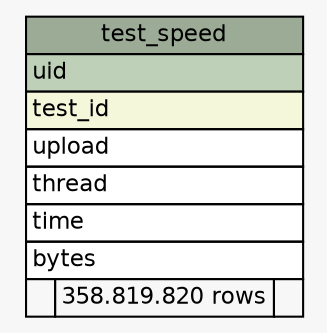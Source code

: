 // dot 2.38.0 on Windows 8 6.2
// SchemaSpy rev 590
digraph "test_speed" {
  graph [
    rankdir="RL"
    bgcolor="#f7f7f7"
    nodesep="0.18"
    ranksep="0.46"
    fontname="Helvetica"
    fontsize="11"
  ];
  node [
    fontname="Helvetica"
    fontsize="11"
    shape="plaintext"
  ];
  edge [
    arrowsize="0.8"
  ];
  "test_speed" [
    label=<
    <TABLE BORDER="0" CELLBORDER="1" CELLSPACING="0" BGCOLOR="#ffffff">
      <TR><TD COLSPAN="3" BGCOLOR="#9bab96" ALIGN="CENTER">test_speed</TD></TR>
      <TR><TD PORT="uid" COLSPAN="3" BGCOLOR="#bed1b8" ALIGN="LEFT">uid</TD></TR>
      <TR><TD PORT="test_id" COLSPAN="3" BGCOLOR="#f4f7da" ALIGN="LEFT">test_id</TD></TR>
      <TR><TD PORT="upload" COLSPAN="3" ALIGN="LEFT">upload</TD></TR>
      <TR><TD PORT="thread" COLSPAN="3" ALIGN="LEFT">thread</TD></TR>
      <TR><TD PORT="time" COLSPAN="3" ALIGN="LEFT">time</TD></TR>
      <TR><TD PORT="bytes" COLSPAN="3" ALIGN="LEFT">bytes</TD></TR>
      <TR><TD ALIGN="LEFT" BGCOLOR="#f7f7f7">  </TD><TD ALIGN="RIGHT" BGCOLOR="#f7f7f7">358.819.820 rows</TD><TD ALIGN="RIGHT" BGCOLOR="#f7f7f7">  </TD></TR>
    </TABLE>>
    URL="tables/test_speed.html"
    tooltip="test_speed"
  ];
}
